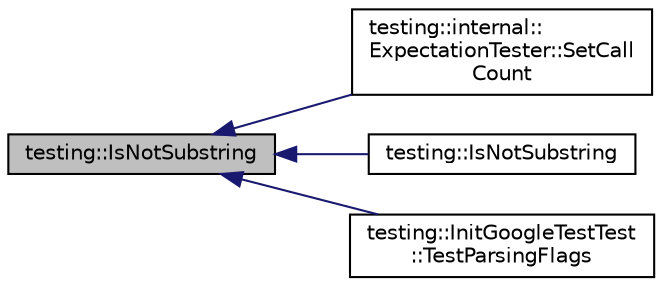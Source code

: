digraph "testing::IsNotSubstring"
{
  edge [fontname="Helvetica",fontsize="10",labelfontname="Helvetica",labelfontsize="10"];
  node [fontname="Helvetica",fontsize="10",shape=record];
  rankdir="LR";
  Node1013 [label="testing::IsNotSubstring",height=0.2,width=0.4,color="black", fillcolor="grey75", style="filled", fontcolor="black"];
  Node1013 -> Node1014 [dir="back",color="midnightblue",fontsize="10",style="solid",fontname="Helvetica"];
  Node1014 [label="testing::internal::\lExpectationTester::SetCall\lCount",height=0.2,width=0.4,color="black", fillcolor="white", style="filled",URL="$db/d6d/classtesting_1_1internal_1_1_expectation_tester.html#af5d762355ef83f414c4b0fc14c8fc943"];
  Node1013 -> Node1015 [dir="back",color="midnightblue",fontsize="10",style="solid",fontname="Helvetica"];
  Node1015 [label="testing::IsNotSubstring",height=0.2,width=0.4,color="black", fillcolor="white", style="filled",URL="$d0/d75/namespacetesting.html#abe7b3fa1c9528745f934d4a14155ea87"];
  Node1013 -> Node1016 [dir="back",color="midnightblue",fontsize="10",style="solid",fontname="Helvetica"];
  Node1016 [label="testing::InitGoogleTestTest\l::TestParsingFlags",height=0.2,width=0.4,color="black", fillcolor="white", style="filled",URL="$d4/d81/classtesting_1_1_init_google_test_test.html#add290338cf429308d0ab275ae4c46e69"];
}
